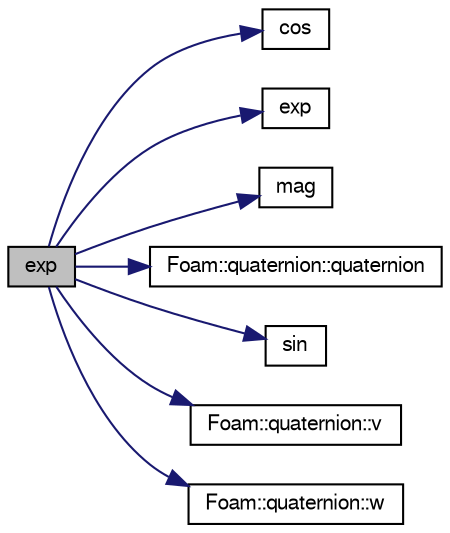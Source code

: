 digraph "exp"
{
  bgcolor="transparent";
  edge [fontname="FreeSans",fontsize="10",labelfontname="FreeSans",labelfontsize="10"];
  node [fontname="FreeSans",fontsize="10",shape=record];
  rankdir="LR";
  Node119762 [label="exp",height=0.2,width=0.4,color="black", fillcolor="grey75", style="filled", fontcolor="black"];
  Node119762 -> Node119763 [color="midnightblue",fontsize="10",style="solid",fontname="FreeSans"];
  Node119763 [label="cos",height=0.2,width=0.4,color="black",URL="$a21124.html#aebb41a148f7cf44b63e12f69e487e49f"];
  Node119762 -> Node119764 [color="midnightblue",fontsize="10",style="solid",fontname="FreeSans"];
  Node119764 [label="exp",height=0.2,width=0.4,color="black",URL="$a21124.html#a12bca6c677fcf0977532179c3cb9bb89"];
  Node119762 -> Node119765 [color="midnightblue",fontsize="10",style="solid",fontname="FreeSans"];
  Node119765 [label="mag",height=0.2,width=0.4,color="black",URL="$a21124.html#a929da2a3fdcf3dacbbe0487d3a330dae"];
  Node119762 -> Node119766 [color="midnightblue",fontsize="10",style="solid",fontname="FreeSans"];
  Node119766 [label="Foam::quaternion::quaternion",height=0.2,width=0.4,color="black",URL="$a28130.html#a13b30ba6a22a61f425cc22baf51e8e34",tooltip="Construct null. "];
  Node119762 -> Node119767 [color="midnightblue",fontsize="10",style="solid",fontname="FreeSans"];
  Node119767 [label="sin",height=0.2,width=0.4,color="black",URL="$a21124.html#a4517d680df5510934705011b30dcefa6"];
  Node119762 -> Node119768 [color="midnightblue",fontsize="10",style="solid",fontname="FreeSans"];
  Node119768 [label="Foam::quaternion::v",height=0.2,width=0.4,color="black",URL="$a28130.html#a0b28d9569e4deded6b9ae485461d0b04",tooltip="Vector part of the quaternion ( = axis of rotation) "];
  Node119762 -> Node119769 [color="midnightblue",fontsize="10",style="solid",fontname="FreeSans"];
  Node119769 [label="Foam::quaternion::w",height=0.2,width=0.4,color="black",URL="$a28130.html#a65b3f9bfe6acd8b71cefd575fab0d05c",tooltip="Scalar part of the quaternion ( = cos(theta/2) for rotation) "];
}
